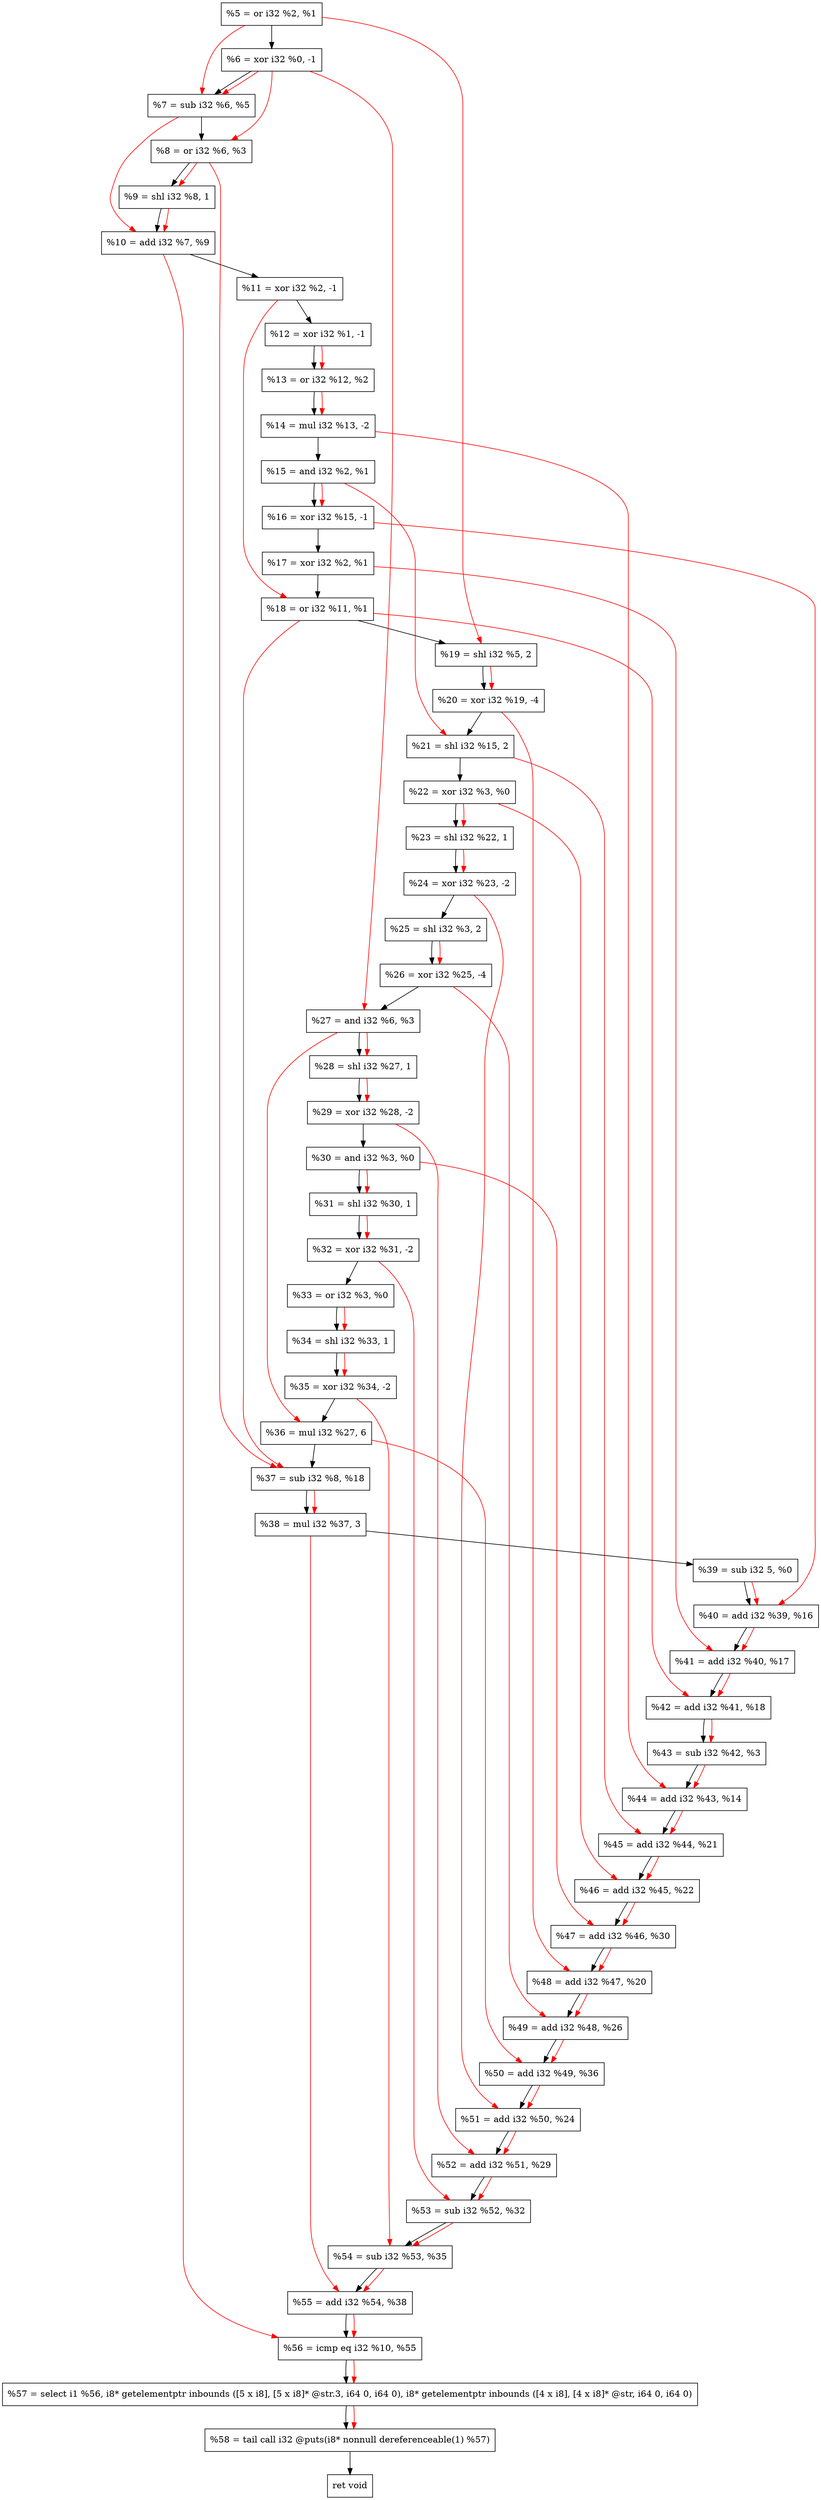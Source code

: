 digraph "DFG for'crackme' function" {
	Node0xfd17b0[shape=record, label="  %5 = or i32 %2, %1"];
	Node0xfd1e30[shape=record, label="  %6 = xor i32 %0, -1"];
	Node0xfd1ea0[shape=record, label="  %7 = sub i32 %6, %5"];
	Node0xfd1f10[shape=record, label="  %8 = or i32 %6, %3"];
	Node0xfd1fb0[shape=record, label="  %9 = shl i32 %8, 1"];
	Node0xfd2020[shape=record, label="  %10 = add i32 %7, %9"];
	Node0xfd2090[shape=record, label="  %11 = xor i32 %2, -1"];
	Node0xfd2100[shape=record, label="  %12 = xor i32 %1, -1"];
	Node0xfd2170[shape=record, label="  %13 = or i32 %12, %2"];
	Node0xfd2210[shape=record, label="  %14 = mul i32 %13, -2"];
	Node0xfd2280[shape=record, label="  %15 = and i32 %2, %1"];
	Node0xfd22f0[shape=record, label="  %16 = xor i32 %15, -1"];
	Node0xfd2360[shape=record, label="  %17 = xor i32 %2, %1"];
	Node0xfd23d0[shape=record, label="  %18 = or i32 %11, %1"];
	Node0xfd2470[shape=record, label="  %19 = shl i32 %5, 2"];
	Node0xfd2510[shape=record, label="  %20 = xor i32 %19, -4"];
	Node0xfd2580[shape=record, label="  %21 = shl i32 %15, 2"];
	Node0xfd25f0[shape=record, label="  %22 = xor i32 %3, %0"];
	Node0xfd2660[shape=record, label="  %23 = shl i32 %22, 1"];
	Node0xfd26d0[shape=record, label="  %24 = xor i32 %23, -2"];
	Node0xfd2740[shape=record, label="  %25 = shl i32 %3, 2"];
	Node0xfd27b0[shape=record, label="  %26 = xor i32 %25, -4"];
	Node0xfd2820[shape=record, label="  %27 = and i32 %6, %3"];
	Node0xfd2890[shape=record, label="  %28 = shl i32 %27, 1"];
	Node0xfd2900[shape=record, label="  %29 = xor i32 %28, -2"];
	Node0xfd2970[shape=record, label="  %30 = and i32 %3, %0"];
	Node0xfd29e0[shape=record, label="  %31 = shl i32 %30, 1"];
	Node0xfd2a50[shape=record, label="  %32 = xor i32 %31, -2"];
	Node0xfd2cd0[shape=record, label="  %33 = or i32 %3, %0"];
	Node0xfd2d40[shape=record, label="  %34 = shl i32 %33, 1"];
	Node0xfd2db0[shape=record, label="  %35 = xor i32 %34, -2"];
	Node0xfd2e50[shape=record, label="  %36 = mul i32 %27, 6"];
	Node0xfd2ec0[shape=record, label="  %37 = sub i32 %8, %18"];
	Node0xfd2f60[shape=record, label="  %38 = mul i32 %37, 3"];
	Node0xfd3000[shape=record, label="  %39 = sub i32 5, %0"];
	Node0xfd3070[shape=record, label="  %40 = add i32 %39, %16"];
	Node0xfd30e0[shape=record, label="  %41 = add i32 %40, %17"];
	Node0xfd3150[shape=record, label="  %42 = add i32 %41, %18"];
	Node0xfd31c0[shape=record, label="  %43 = sub i32 %42, %3"];
	Node0xfd3230[shape=record, label="  %44 = add i32 %43, %14"];
	Node0xfd32a0[shape=record, label="  %45 = add i32 %44, %21"];
	Node0xfd3310[shape=record, label="  %46 = add i32 %45, %22"];
	Node0xfd3380[shape=record, label="  %47 = add i32 %46, %30"];
	Node0xfd33f0[shape=record, label="  %48 = add i32 %47, %20"];
	Node0xfd3460[shape=record, label="  %49 = add i32 %48, %26"];
	Node0xfd34d0[shape=record, label="  %50 = add i32 %49, %36"];
	Node0xfd3540[shape=record, label="  %51 = add i32 %50, %24"];
	Node0xfd35b0[shape=record, label="  %52 = add i32 %51, %29"];
	Node0xfd3620[shape=record, label="  %53 = sub i32 %52, %32"];
	Node0xfd3690[shape=record, label="  %54 = sub i32 %53, %35"];
	Node0xfd3700[shape=record, label="  %55 = add i32 %54, %38"];
	Node0xfd3770[shape=record, label="  %56 = icmp eq i32 %10, %55"];
	Node0xf72268[shape=record, label="  %57 = select i1 %56, i8* getelementptr inbounds ([5 x i8], [5 x i8]* @str.3, i64 0, i64 0), i8* getelementptr inbounds ([4 x i8], [4 x i8]* @str, i64 0, i64 0)"];
	Node0xfd3c10[shape=record, label="  %58 = tail call i32 @puts(i8* nonnull dereferenceable(1) %57)"];
	Node0xfd3c60[shape=record, label="  ret void"];
	Node0xfd17b0 -> Node0xfd1e30;
	Node0xfd1e30 -> Node0xfd1ea0;
	Node0xfd1ea0 -> Node0xfd1f10;
	Node0xfd1f10 -> Node0xfd1fb0;
	Node0xfd1fb0 -> Node0xfd2020;
	Node0xfd2020 -> Node0xfd2090;
	Node0xfd2090 -> Node0xfd2100;
	Node0xfd2100 -> Node0xfd2170;
	Node0xfd2170 -> Node0xfd2210;
	Node0xfd2210 -> Node0xfd2280;
	Node0xfd2280 -> Node0xfd22f0;
	Node0xfd22f0 -> Node0xfd2360;
	Node0xfd2360 -> Node0xfd23d0;
	Node0xfd23d0 -> Node0xfd2470;
	Node0xfd2470 -> Node0xfd2510;
	Node0xfd2510 -> Node0xfd2580;
	Node0xfd2580 -> Node0xfd25f0;
	Node0xfd25f0 -> Node0xfd2660;
	Node0xfd2660 -> Node0xfd26d0;
	Node0xfd26d0 -> Node0xfd2740;
	Node0xfd2740 -> Node0xfd27b0;
	Node0xfd27b0 -> Node0xfd2820;
	Node0xfd2820 -> Node0xfd2890;
	Node0xfd2890 -> Node0xfd2900;
	Node0xfd2900 -> Node0xfd2970;
	Node0xfd2970 -> Node0xfd29e0;
	Node0xfd29e0 -> Node0xfd2a50;
	Node0xfd2a50 -> Node0xfd2cd0;
	Node0xfd2cd0 -> Node0xfd2d40;
	Node0xfd2d40 -> Node0xfd2db0;
	Node0xfd2db0 -> Node0xfd2e50;
	Node0xfd2e50 -> Node0xfd2ec0;
	Node0xfd2ec0 -> Node0xfd2f60;
	Node0xfd2f60 -> Node0xfd3000;
	Node0xfd3000 -> Node0xfd3070;
	Node0xfd3070 -> Node0xfd30e0;
	Node0xfd30e0 -> Node0xfd3150;
	Node0xfd3150 -> Node0xfd31c0;
	Node0xfd31c0 -> Node0xfd3230;
	Node0xfd3230 -> Node0xfd32a0;
	Node0xfd32a0 -> Node0xfd3310;
	Node0xfd3310 -> Node0xfd3380;
	Node0xfd3380 -> Node0xfd33f0;
	Node0xfd33f0 -> Node0xfd3460;
	Node0xfd3460 -> Node0xfd34d0;
	Node0xfd34d0 -> Node0xfd3540;
	Node0xfd3540 -> Node0xfd35b0;
	Node0xfd35b0 -> Node0xfd3620;
	Node0xfd3620 -> Node0xfd3690;
	Node0xfd3690 -> Node0xfd3700;
	Node0xfd3700 -> Node0xfd3770;
	Node0xfd3770 -> Node0xf72268;
	Node0xf72268 -> Node0xfd3c10;
	Node0xfd3c10 -> Node0xfd3c60;
edge [color=red]
	Node0xfd1e30 -> Node0xfd1ea0;
	Node0xfd17b0 -> Node0xfd1ea0;
	Node0xfd1e30 -> Node0xfd1f10;
	Node0xfd1f10 -> Node0xfd1fb0;
	Node0xfd1ea0 -> Node0xfd2020;
	Node0xfd1fb0 -> Node0xfd2020;
	Node0xfd2100 -> Node0xfd2170;
	Node0xfd2170 -> Node0xfd2210;
	Node0xfd2280 -> Node0xfd22f0;
	Node0xfd2090 -> Node0xfd23d0;
	Node0xfd17b0 -> Node0xfd2470;
	Node0xfd2470 -> Node0xfd2510;
	Node0xfd2280 -> Node0xfd2580;
	Node0xfd25f0 -> Node0xfd2660;
	Node0xfd2660 -> Node0xfd26d0;
	Node0xfd2740 -> Node0xfd27b0;
	Node0xfd1e30 -> Node0xfd2820;
	Node0xfd2820 -> Node0xfd2890;
	Node0xfd2890 -> Node0xfd2900;
	Node0xfd2970 -> Node0xfd29e0;
	Node0xfd29e0 -> Node0xfd2a50;
	Node0xfd2cd0 -> Node0xfd2d40;
	Node0xfd2d40 -> Node0xfd2db0;
	Node0xfd2820 -> Node0xfd2e50;
	Node0xfd1f10 -> Node0xfd2ec0;
	Node0xfd23d0 -> Node0xfd2ec0;
	Node0xfd2ec0 -> Node0xfd2f60;
	Node0xfd3000 -> Node0xfd3070;
	Node0xfd22f0 -> Node0xfd3070;
	Node0xfd3070 -> Node0xfd30e0;
	Node0xfd2360 -> Node0xfd30e0;
	Node0xfd30e0 -> Node0xfd3150;
	Node0xfd23d0 -> Node0xfd3150;
	Node0xfd3150 -> Node0xfd31c0;
	Node0xfd31c0 -> Node0xfd3230;
	Node0xfd2210 -> Node0xfd3230;
	Node0xfd3230 -> Node0xfd32a0;
	Node0xfd2580 -> Node0xfd32a0;
	Node0xfd32a0 -> Node0xfd3310;
	Node0xfd25f0 -> Node0xfd3310;
	Node0xfd3310 -> Node0xfd3380;
	Node0xfd2970 -> Node0xfd3380;
	Node0xfd3380 -> Node0xfd33f0;
	Node0xfd2510 -> Node0xfd33f0;
	Node0xfd33f0 -> Node0xfd3460;
	Node0xfd27b0 -> Node0xfd3460;
	Node0xfd3460 -> Node0xfd34d0;
	Node0xfd2e50 -> Node0xfd34d0;
	Node0xfd34d0 -> Node0xfd3540;
	Node0xfd26d0 -> Node0xfd3540;
	Node0xfd3540 -> Node0xfd35b0;
	Node0xfd2900 -> Node0xfd35b0;
	Node0xfd35b0 -> Node0xfd3620;
	Node0xfd2a50 -> Node0xfd3620;
	Node0xfd3620 -> Node0xfd3690;
	Node0xfd2db0 -> Node0xfd3690;
	Node0xfd3690 -> Node0xfd3700;
	Node0xfd2f60 -> Node0xfd3700;
	Node0xfd2020 -> Node0xfd3770;
	Node0xfd3700 -> Node0xfd3770;
	Node0xfd3770 -> Node0xf72268;
	Node0xf72268 -> Node0xfd3c10;
}
